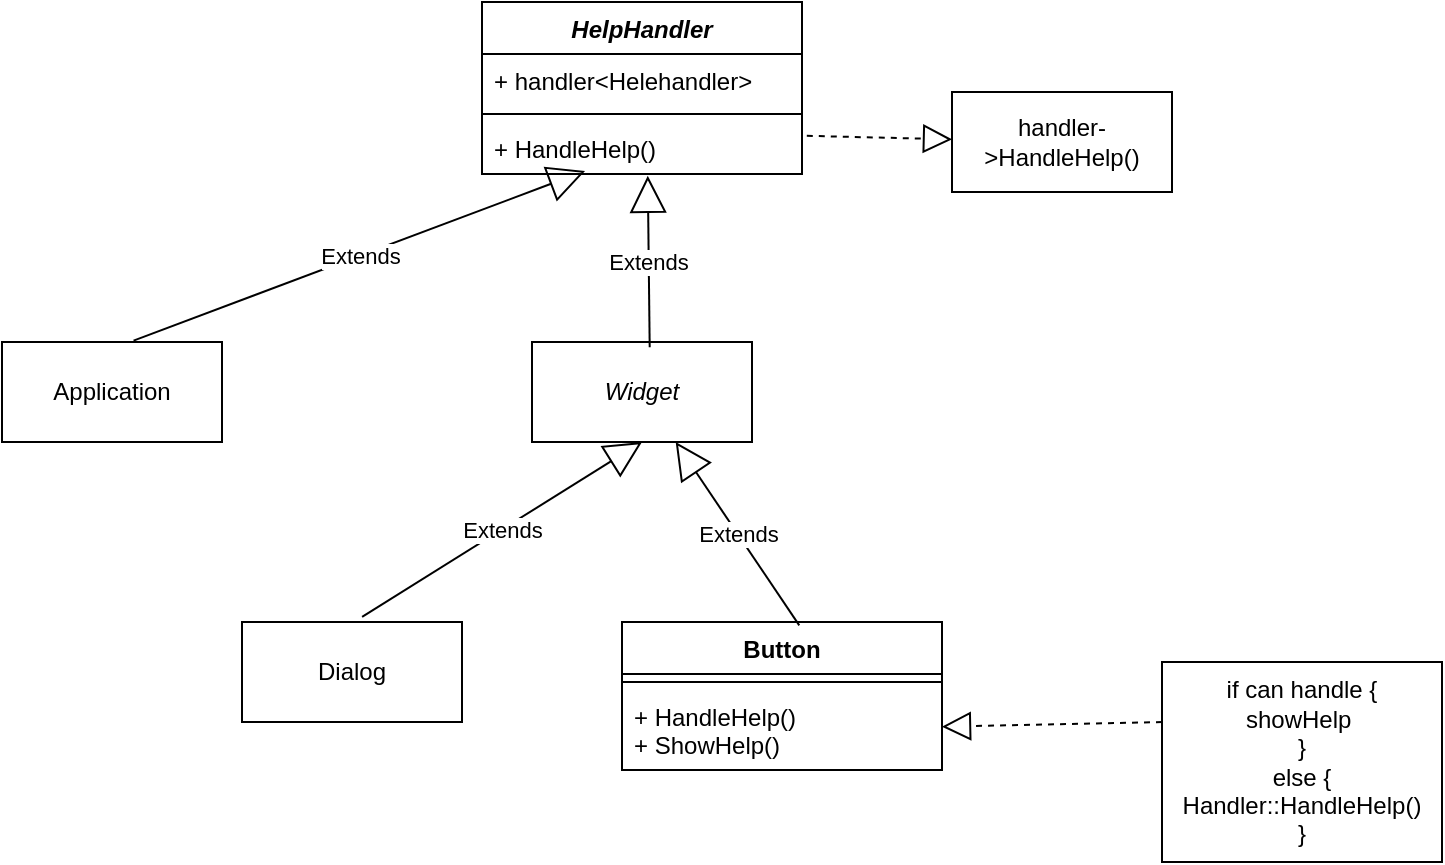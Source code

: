 <mxfile version="21.3.7" type="device">
  <diagram name="第 1 页" id="t4zF8n_17Mgztg7SNRLd">
    <mxGraphModel dx="1185" dy="642" grid="1" gridSize="10" guides="1" tooltips="1" connect="1" arrows="1" fold="1" page="1" pageScale="1" pageWidth="827" pageHeight="1169" math="0" shadow="0">
      <root>
        <mxCell id="0" />
        <mxCell id="1" parent="0" />
        <mxCell id="UoecROaCWfStMuJlcg6B-1" value="Application" style="html=1;whiteSpace=wrap;" vertex="1" parent="1">
          <mxGeometry x="70" y="230" width="110" height="50" as="geometry" />
        </mxCell>
        <mxCell id="UoecROaCWfStMuJlcg6B-2" value="&lt;i&gt;HelpHandler&lt;/i&gt;" style="swimlane;fontStyle=1;align=center;verticalAlign=top;childLayout=stackLayout;horizontal=1;startSize=26;horizontalStack=0;resizeParent=1;resizeParentMax=0;resizeLast=0;collapsible=1;marginBottom=0;whiteSpace=wrap;html=1;" vertex="1" parent="1">
          <mxGeometry x="310" y="60" width="160" height="86" as="geometry" />
        </mxCell>
        <mxCell id="UoecROaCWfStMuJlcg6B-3" value="+ handler&amp;lt;Helehandler&amp;gt;" style="text;strokeColor=none;fillColor=none;align=left;verticalAlign=top;spacingLeft=4;spacingRight=4;overflow=hidden;rotatable=0;points=[[0,0.5],[1,0.5]];portConstraint=eastwest;whiteSpace=wrap;html=1;" vertex="1" parent="UoecROaCWfStMuJlcg6B-2">
          <mxGeometry y="26" width="160" height="26" as="geometry" />
        </mxCell>
        <mxCell id="UoecROaCWfStMuJlcg6B-4" value="" style="line;strokeWidth=1;fillColor=none;align=left;verticalAlign=middle;spacingTop=-1;spacingLeft=3;spacingRight=3;rotatable=0;labelPosition=right;points=[];portConstraint=eastwest;strokeColor=inherit;" vertex="1" parent="UoecROaCWfStMuJlcg6B-2">
          <mxGeometry y="52" width="160" height="8" as="geometry" />
        </mxCell>
        <mxCell id="UoecROaCWfStMuJlcg6B-5" value="+ HandleHelp()" style="text;strokeColor=none;fillColor=none;align=left;verticalAlign=top;spacingLeft=4;spacingRight=4;overflow=hidden;rotatable=0;points=[[0,0.5],[1,0.5]];portConstraint=eastwest;whiteSpace=wrap;html=1;" vertex="1" parent="UoecROaCWfStMuJlcg6B-2">
          <mxGeometry y="60" width="160" height="26" as="geometry" />
        </mxCell>
        <mxCell id="UoecROaCWfStMuJlcg6B-6" value="" style="endArrow=block;dashed=1;endFill=0;endSize=12;html=1;rounded=0;exitX=1.015;exitY=0.266;exitDx=0;exitDy=0;exitPerimeter=0;" edge="1" parent="1" source="UoecROaCWfStMuJlcg6B-5" target="UoecROaCWfStMuJlcg6B-7">
          <mxGeometry width="160" relative="1" as="geometry">
            <mxPoint x="490" y="250" as="sourcePoint" />
            <mxPoint x="600" y="130" as="targetPoint" />
          </mxGeometry>
        </mxCell>
        <mxCell id="UoecROaCWfStMuJlcg6B-7" value="handler-&amp;gt;HandleHelp()" style="html=1;whiteSpace=wrap;" vertex="1" parent="1">
          <mxGeometry x="545" y="105" width="110" height="50" as="geometry" />
        </mxCell>
        <mxCell id="UoecROaCWfStMuJlcg6B-17" value="&lt;i&gt;Widget&lt;/i&gt;" style="html=1;whiteSpace=wrap;" vertex="1" parent="1">
          <mxGeometry x="335" y="230" width="110" height="50" as="geometry" />
        </mxCell>
        <mxCell id="UoecROaCWfStMuJlcg6B-18" value="Extends" style="endArrow=block;endSize=16;endFill=0;html=1;rounded=0;entryX=0.518;entryY=1.035;entryDx=0;entryDy=0;entryPerimeter=0;exitX=0.535;exitY=0.052;exitDx=0;exitDy=0;exitPerimeter=0;" edge="1" parent="1" source="UoecROaCWfStMuJlcg6B-17" target="UoecROaCWfStMuJlcg6B-5">
          <mxGeometry width="160" relative="1" as="geometry">
            <mxPoint x="430" y="300" as="sourcePoint" />
            <mxPoint x="590" y="300" as="targetPoint" />
          </mxGeometry>
        </mxCell>
        <mxCell id="UoecROaCWfStMuJlcg6B-20" value="Extends" style="endArrow=block;endSize=16;endFill=0;html=1;rounded=0;entryX=0.322;entryY=0.943;entryDx=0;entryDy=0;entryPerimeter=0;exitX=0.598;exitY=-0.014;exitDx=0;exitDy=0;exitPerimeter=0;" edge="1" parent="1" source="UoecROaCWfStMuJlcg6B-1" target="UoecROaCWfStMuJlcg6B-5">
          <mxGeometry width="160" relative="1" as="geometry">
            <mxPoint x="281" y="241" as="sourcePoint" />
            <mxPoint x="280" y="155" as="targetPoint" />
          </mxGeometry>
        </mxCell>
        <mxCell id="UoecROaCWfStMuJlcg6B-21" value="Dialog&lt;br&gt;" style="html=1;whiteSpace=wrap;" vertex="1" parent="1">
          <mxGeometry x="190" y="370" width="110" height="50" as="geometry" />
        </mxCell>
        <mxCell id="UoecROaCWfStMuJlcg6B-22" value="Extends" style="endArrow=block;endSize=16;endFill=0;html=1;rounded=0;entryX=0.5;entryY=1;entryDx=0;entryDy=0;exitX=0.546;exitY=-0.052;exitDx=0;exitDy=0;exitPerimeter=0;" edge="1" parent="1" source="UoecROaCWfStMuJlcg6B-21" target="UoecROaCWfStMuJlcg6B-17">
          <mxGeometry width="160" relative="1" as="geometry">
            <mxPoint x="190" y="300" as="sourcePoint" />
            <mxPoint x="372" y="155" as="targetPoint" />
          </mxGeometry>
        </mxCell>
        <mxCell id="UoecROaCWfStMuJlcg6B-23" value="Button" style="swimlane;fontStyle=1;align=center;verticalAlign=top;childLayout=stackLayout;horizontal=1;startSize=26;horizontalStack=0;resizeParent=1;resizeParentMax=0;resizeLast=0;collapsible=1;marginBottom=0;whiteSpace=wrap;html=1;" vertex="1" parent="1">
          <mxGeometry x="380" y="370" width="160" height="74" as="geometry" />
        </mxCell>
        <mxCell id="UoecROaCWfStMuJlcg6B-25" value="" style="line;strokeWidth=1;fillColor=none;align=left;verticalAlign=middle;spacingTop=-1;spacingLeft=3;spacingRight=3;rotatable=0;labelPosition=right;points=[];portConstraint=eastwest;strokeColor=inherit;" vertex="1" parent="UoecROaCWfStMuJlcg6B-23">
          <mxGeometry y="26" width="160" height="8" as="geometry" />
        </mxCell>
        <mxCell id="UoecROaCWfStMuJlcg6B-26" value="+ HandleHelp()&lt;br&gt;+ ShowHelp()" style="text;strokeColor=none;fillColor=none;align=left;verticalAlign=top;spacingLeft=4;spacingRight=4;overflow=hidden;rotatable=0;points=[[0,0.5],[1,0.5]];portConstraint=eastwest;whiteSpace=wrap;html=1;" vertex="1" parent="UoecROaCWfStMuJlcg6B-23">
          <mxGeometry y="34" width="160" height="40" as="geometry" />
        </mxCell>
        <mxCell id="UoecROaCWfStMuJlcg6B-27" value="Extends" style="endArrow=block;endSize=16;endFill=0;html=1;rounded=0;exitX=0.554;exitY=0.023;exitDx=0;exitDy=0;exitPerimeter=0;" edge="1" parent="1" source="UoecROaCWfStMuJlcg6B-23" target="UoecROaCWfStMuJlcg6B-17">
          <mxGeometry width="160" relative="1" as="geometry">
            <mxPoint x="260" y="377" as="sourcePoint" />
            <mxPoint x="400" y="290" as="targetPoint" />
          </mxGeometry>
        </mxCell>
        <mxCell id="UoecROaCWfStMuJlcg6B-29" value="" style="endArrow=block;dashed=1;endFill=0;endSize=12;html=1;rounded=0;" edge="1" parent="1" target="UoecROaCWfStMuJlcg6B-26">
          <mxGeometry width="160" relative="1" as="geometry">
            <mxPoint x="650" y="420" as="sourcePoint" />
            <mxPoint x="780" y="420" as="targetPoint" />
          </mxGeometry>
        </mxCell>
        <mxCell id="UoecROaCWfStMuJlcg6B-30" value="if can handle {&lt;br&gt;showHelp&amp;nbsp;&lt;br&gt;}&lt;br&gt;else {&lt;br&gt;Handler::HandleHelp()&lt;br&gt;}" style="html=1;whiteSpace=wrap;" vertex="1" parent="1">
          <mxGeometry x="650" y="390" width="140" height="100" as="geometry" />
        </mxCell>
      </root>
    </mxGraphModel>
  </diagram>
</mxfile>
